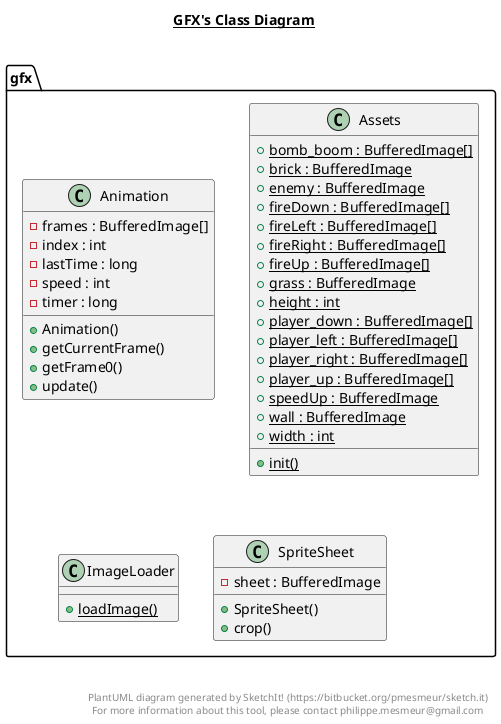 @startuml

title __GFX's Class Diagram__\n

  namespace gfx {
    class gfx.Animation {
        - frames : BufferedImage[]
        - index : int
        - lastTime : long
        - speed : int
        - timer : long
        + Animation()
        + getCurrentFrame()
        + getFrame0()
        + update()
    }
  }
  

  namespace gfx {
    class gfx.Assets {
        {static} + bomb_boom : BufferedImage[]
        {static} + brick : BufferedImage
        {static} + enemy : BufferedImage
        {static} + fireDown : BufferedImage[]
        {static} + fireLeft : BufferedImage[]
        {static} + fireRight : BufferedImage[]
        {static} + fireUp : BufferedImage[]
        {static} + grass : BufferedImage
        {static} + height : int
        {static} + player_down : BufferedImage[]
        {static} + player_left : BufferedImage[]
        {static} + player_right : BufferedImage[]
        {static} + player_up : BufferedImage[]
        {static} + speedUp : BufferedImage
        {static} + wall : BufferedImage
        {static} + width : int
        {static} + init()
    }
  }
  

  namespace gfx {
    class gfx.ImageLoader {
        {static} + loadImage()
    }
  }
  

  namespace gfx {
    class gfx.SpriteSheet {
        - sheet : BufferedImage
        + SpriteSheet()
        + crop()
    }
  }
  



right footer


PlantUML diagram generated by SketchIt! (https://bitbucket.org/pmesmeur/sketch.it)
For more information about this tool, please contact philippe.mesmeur@gmail.com
endfooter

@enduml
